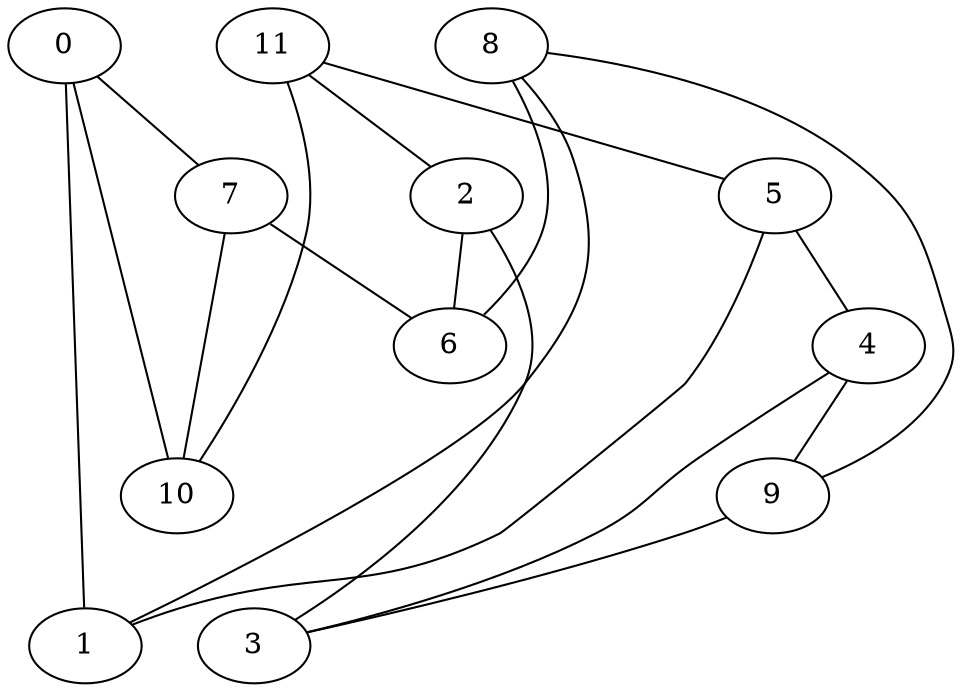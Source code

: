 strict graph {


	"7" [  weight=0 ];

	"7" -- "10" [  weight=0 ];

	"7" -- "6" [  weight=0 ];

	"7" [  weight=0 ];

	"11" [  weight=0 ];

	"11" -- "5" [  weight=0 ];

	"11" -- "2" [  weight=0 ];

	"11" -- "10" [  weight=0 ];

	"5" [  weight=0 ];

	"5" -- "1" [  weight=0 ];

	"5" -- "4" [  weight=0 ];

	"5" -- "11" [  weight=0 ];

	"8" [  weight=0 ];

	"8" -- "6" [  weight=0 ];

	"8" -- "9" [  weight=0 ];

	"8" -- "1" [  weight=0 ];

	"1" [  weight=0 ];

	"1" [  weight=0 ];

	"1" -- "5" [  weight=0 ];

	"1" -- "8" [  weight=0 ];

	"10" [  weight=0 ];

	"10" [  weight=0 ];

	"10" -- "7" [  weight=0 ];

	"10" -- "11" [  weight=0 ];

	"4" [  weight=0 ];

	"4" -- "9" [  weight=0 ];

	"4" -- "3" [  weight=0 ];

	"4" -- "5" [  weight=0 ];

	"0" [  weight=0 ];

	"0" -- "1" [  weight=0 ];

	"0" -- "10" [  weight=0 ];

	"0" -- "7" [  weight=0 ];

	"2" [  weight=0 ];

	"2" -- "11" [  weight=0 ];

	"2" -- "6" [  weight=0 ];

	"2" -- "3" [  weight=0 ];

	"6" [  weight=0 ];

	"6" -- "2" [  weight=0 ];

	"6" -- "7" [  weight=0 ];

	"6" -- "8" [  weight=0 ];

	"9" [  weight=0 ];

	"9" -- "3" [  weight=0 ];

	"9" -- "4" [  weight=0 ];

	"9" -- "8" [  weight=0 ];

	"3" [  weight=0 ];

	"3" -- "9" [  weight=0 ];

	"3" -- "2" [  weight=0 ];

	"3" -- "4" [  weight=0 ];

}
